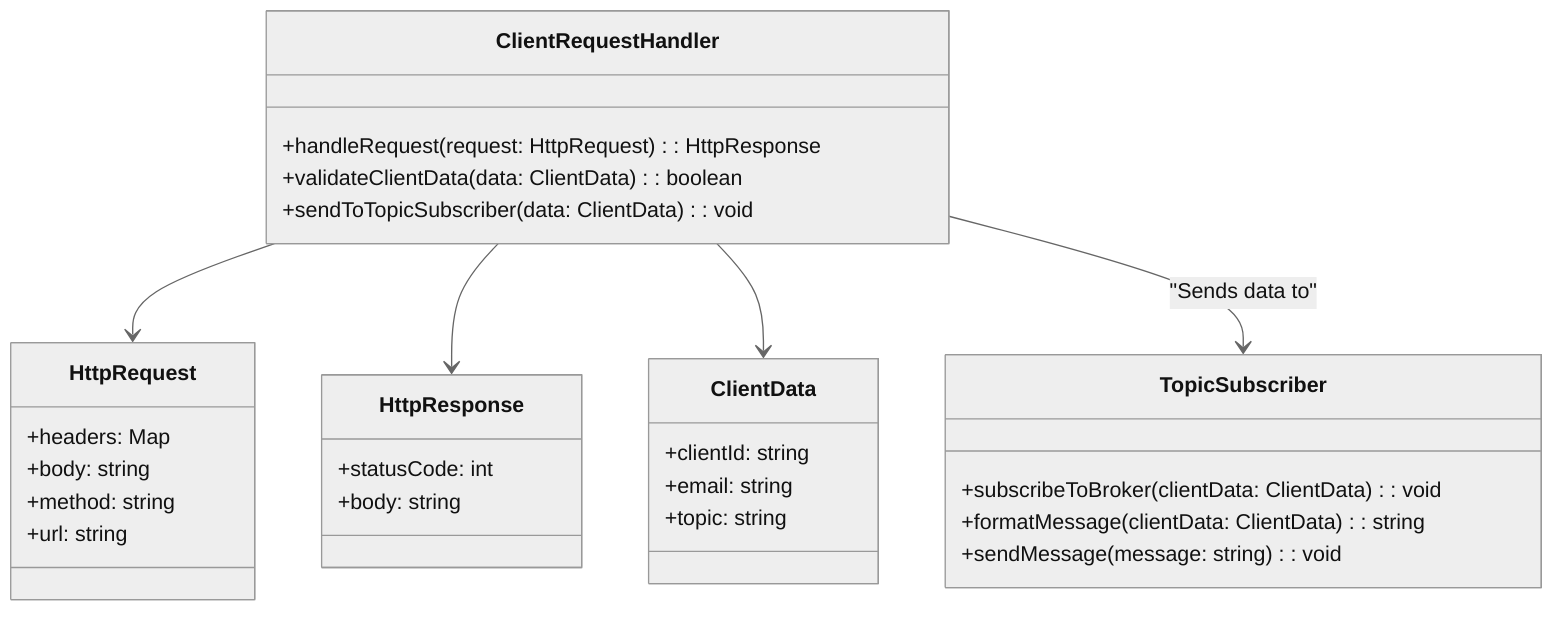 %%{init: {"theme": "neutral"}}%%
classDiagram
    class ClientRequestHandler {
        +handleRequest(request: HttpRequest): HttpResponse
        +validateClientData(data: ClientData): boolean
        +sendToTopicSubscriber(data: ClientData): void
    }

    class HttpRequest {
        +headers: Map
        +body: string
        +method: string
        +url: string
    }

    class HttpResponse {
        +statusCode: int
        +body: string
    }

    class ClientData {
        +clientId: string
        +email: string
        +topic: string
    }

    class TopicSubscriber {
        +subscribeToBroker(clientData: ClientData): void
        +formatMessage(clientData: ClientData): string
        +sendMessage(message: string): void
    }

    ClientRequestHandler --> HttpRequest
    ClientRequestHandler --> HttpResponse
    ClientRequestHandler --> ClientData
    ClientRequestHandler --> TopicSubscriber : "Sends data to"